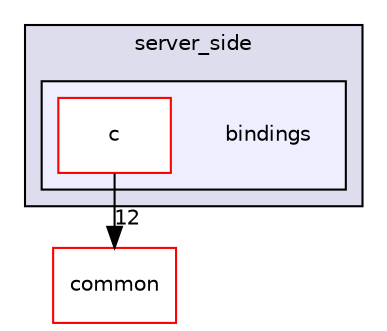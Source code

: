 digraph "include/launchdarkly/server_side/bindings" {
  compound=true
  node [ fontsize="10", fontname="Helvetica"];
  edge [ labelfontsize="10", labelfontname="Helvetica"];
  subgraph clusterdir_f677846bdc19df54f381069c4df32a9f {
    graph [ bgcolor="#ddddee", pencolor="black", label="server_side" fontname="Helvetica", fontsize="10", URL="dir_f677846bdc19df54f381069c4df32a9f.html"]
  subgraph clusterdir_b4935c656ffc5535bf70491b2b27afa7 {
    graph [ bgcolor="#eeeeff", pencolor="black", label="" URL="dir_b4935c656ffc5535bf70491b2b27afa7.html"];
    dir_b4935c656ffc5535bf70491b2b27afa7 [shape=plaintext label="bindings"];
  dir_13b523482d186c9527fb1838247a5093 [shape=box label="c" fillcolor="white" style="filled" color="red" URL="dir_13b523482d186c9527fb1838247a5093.html"];
  }
  }
  dir_bdd9a5d540de89e9fe90efdfc6973a4f [shape=box label="common" fillcolor="white" style="filled" color="red" URL="dir_bdd9a5d540de89e9fe90efdfc6973a4f.html"];
  dir_13b523482d186c9527fb1838247a5093->dir_bdd9a5d540de89e9fe90efdfc6973a4f [headlabel="12", labeldistance=1.5 headhref="dir_000031_000000.html"];
}
